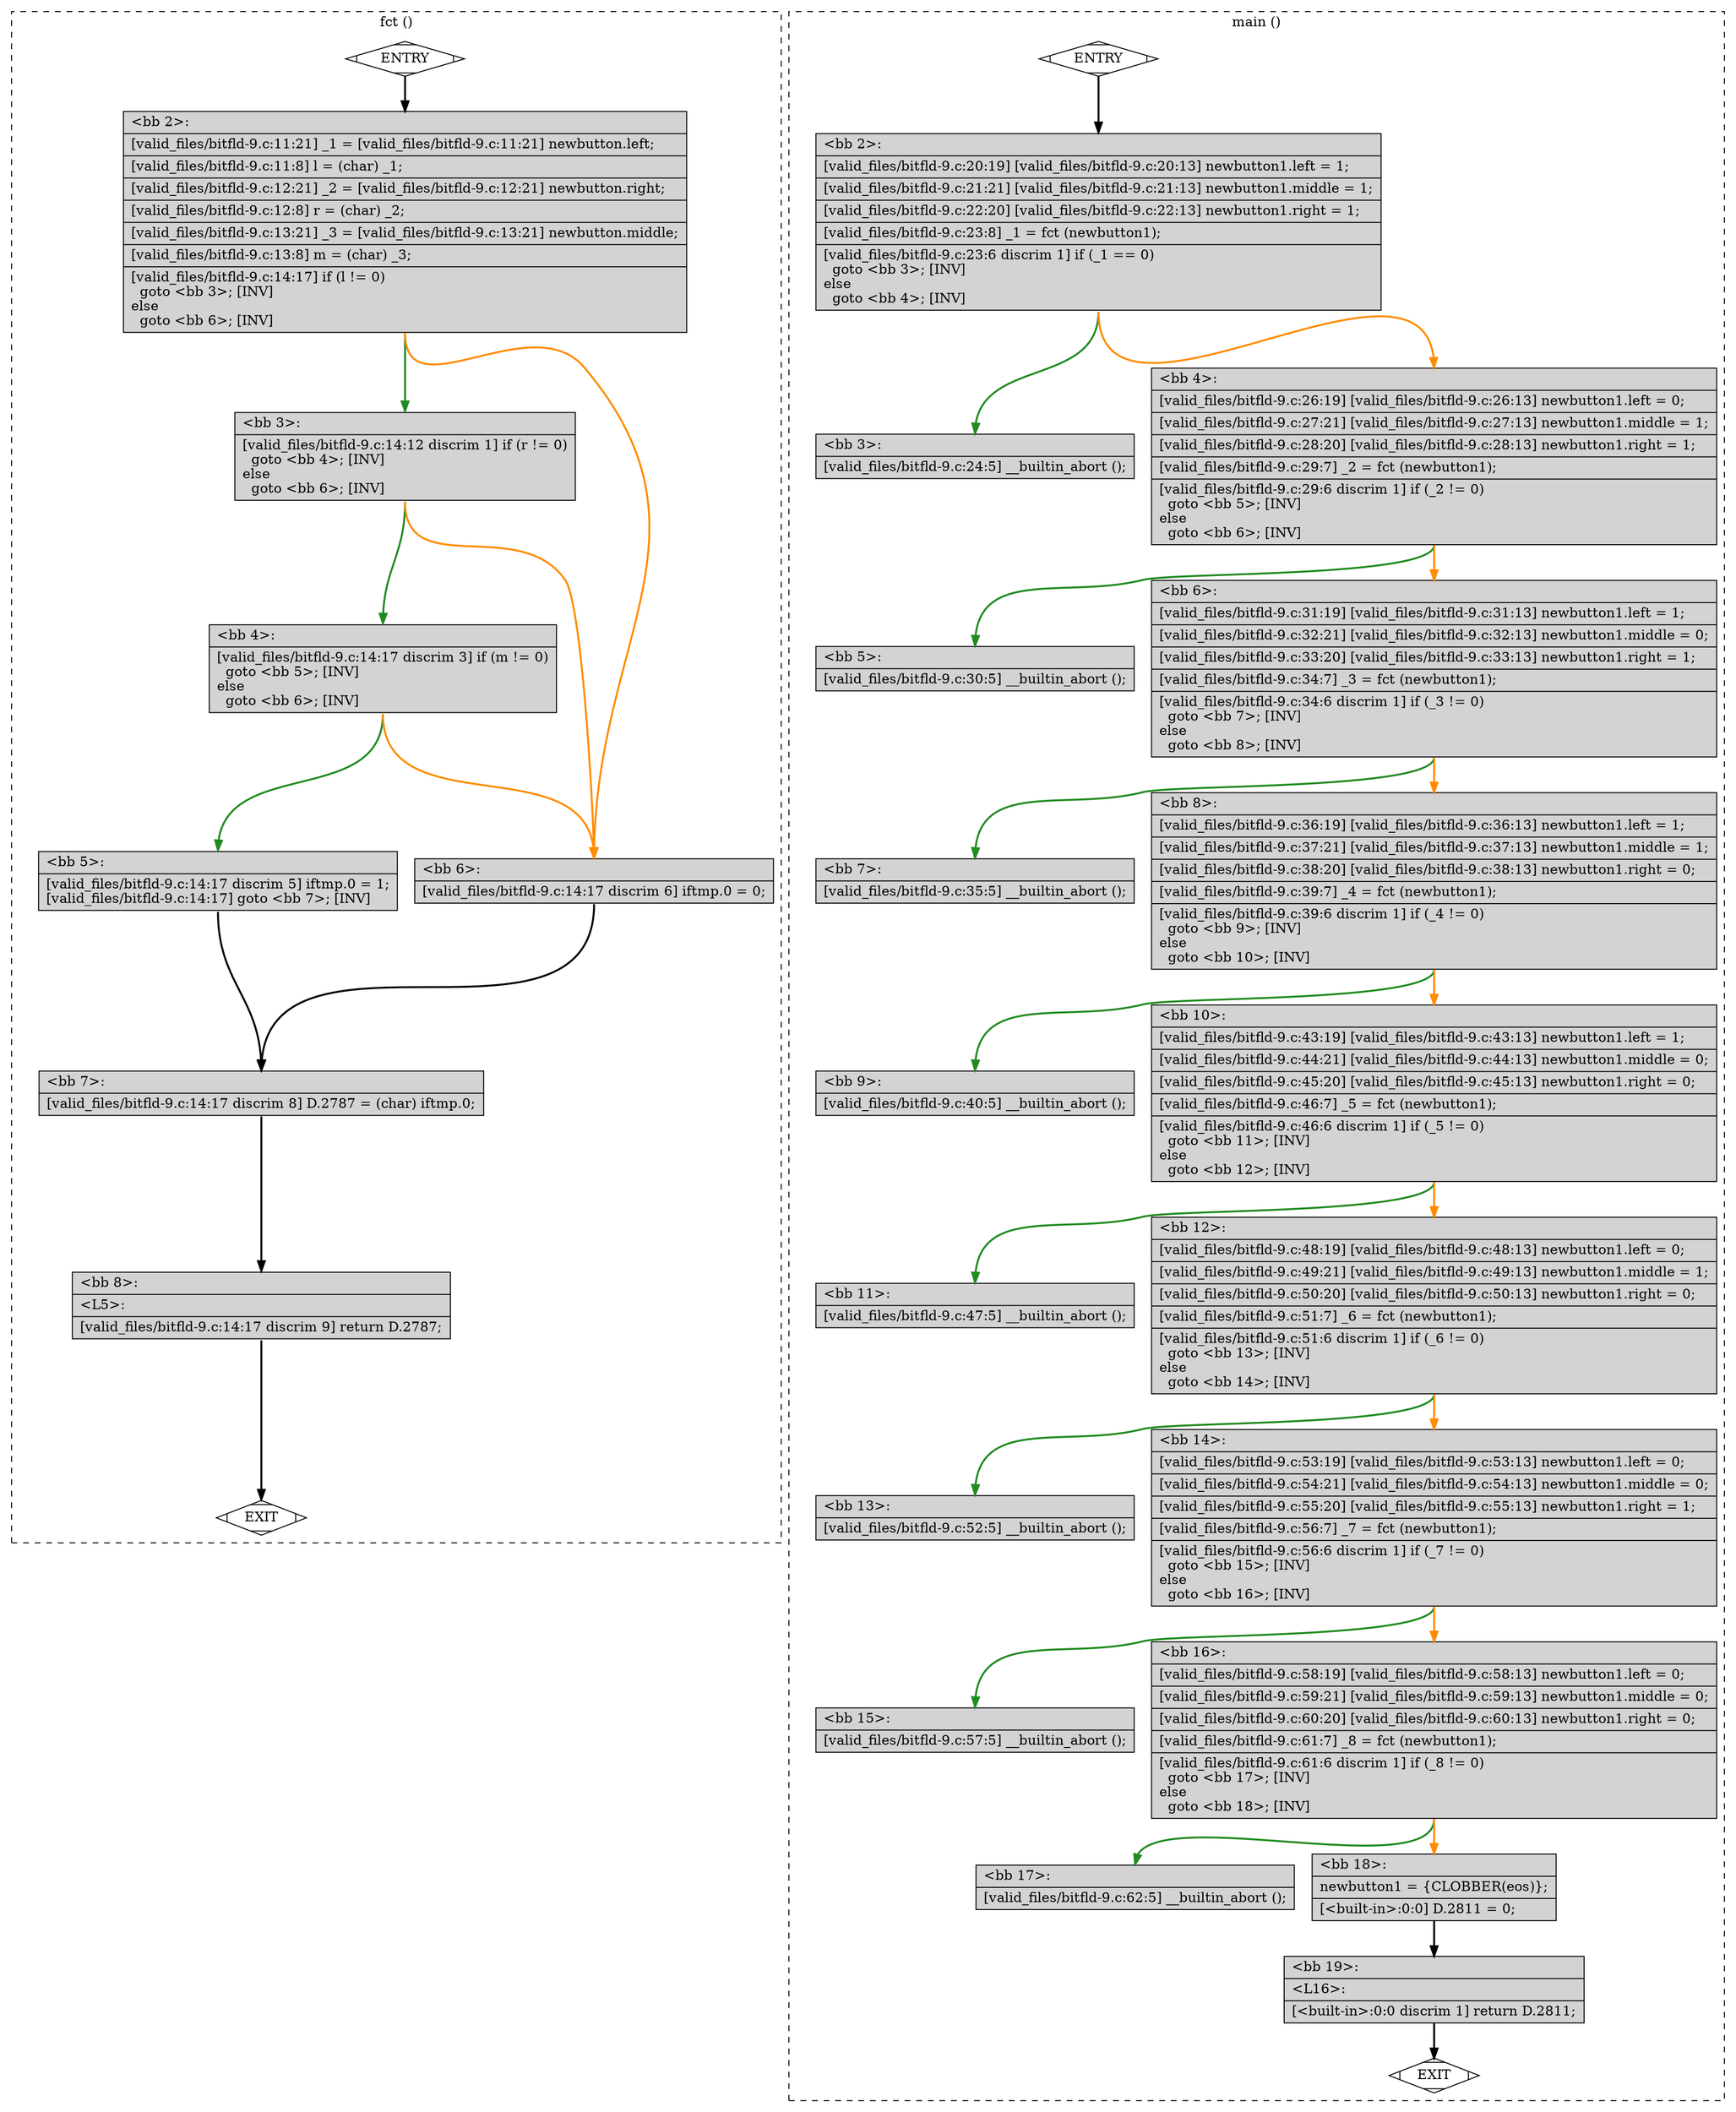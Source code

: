 digraph "a-bitfld-9.c.015t.cfg" {
overlap=false;
subgraph "cluster_fct" {
	style="dashed";
	color="black";
	label="fct ()";
	fn_0_basic_block_0 [shape=Mdiamond,style=filled,fillcolor=white,label="ENTRY"];

	fn_0_basic_block_1 [shape=Mdiamond,style=filled,fillcolor=white,label="EXIT"];

	fn_0_basic_block_2 [shape=record,style=filled,fillcolor=lightgrey,label="{\<bb\ 2\>:\l\
|[valid_files/bitfld-9.c:11:21]\ _1\ =\ [valid_files/bitfld-9.c:11:21]\ newbutton.left;\l\
|[valid_files/bitfld-9.c:11:8]\ l\ =\ (char)\ _1;\l\
|[valid_files/bitfld-9.c:12:21]\ _2\ =\ [valid_files/bitfld-9.c:12:21]\ newbutton.right;\l\
|[valid_files/bitfld-9.c:12:8]\ r\ =\ (char)\ _2;\l\
|[valid_files/bitfld-9.c:13:21]\ _3\ =\ [valid_files/bitfld-9.c:13:21]\ newbutton.middle;\l\
|[valid_files/bitfld-9.c:13:8]\ m\ =\ (char)\ _3;\l\
|[valid_files/bitfld-9.c:14:17]\ if\ (l\ !=\ 0)\l\
\ \ goto\ \<bb\ 3\>;\ [INV]\l\
else\l\
\ \ goto\ \<bb\ 6\>;\ [INV]\l\
}"];

	fn_0_basic_block_3 [shape=record,style=filled,fillcolor=lightgrey,label="{\<bb\ 3\>:\l\
|[valid_files/bitfld-9.c:14:12\ discrim\ 1]\ if\ (r\ !=\ 0)\l\
\ \ goto\ \<bb\ 4\>;\ [INV]\l\
else\l\
\ \ goto\ \<bb\ 6\>;\ [INV]\l\
}"];

	fn_0_basic_block_4 [shape=record,style=filled,fillcolor=lightgrey,label="{\<bb\ 4\>:\l\
|[valid_files/bitfld-9.c:14:17\ discrim\ 3]\ if\ (m\ !=\ 0)\l\
\ \ goto\ \<bb\ 5\>;\ [INV]\l\
else\l\
\ \ goto\ \<bb\ 6\>;\ [INV]\l\
}"];

	fn_0_basic_block_5 [shape=record,style=filled,fillcolor=lightgrey,label="{\<bb\ 5\>:\l\
|[valid_files/bitfld-9.c:14:17\ discrim\ 5]\ iftmp.0\ =\ 1;\l\
[valid_files/bitfld-9.c:14:17]\ goto\ \<bb\ 7\>;\ [INV]\l\
}"];

	fn_0_basic_block_6 [shape=record,style=filled,fillcolor=lightgrey,label="{\<bb\ 6\>:\l\
|[valid_files/bitfld-9.c:14:17\ discrim\ 6]\ iftmp.0\ =\ 0;\l\
}"];

	fn_0_basic_block_7 [shape=record,style=filled,fillcolor=lightgrey,label="{\<bb\ 7\>:\l\
|[valid_files/bitfld-9.c:14:17\ discrim\ 8]\ D.2787\ =\ (char)\ iftmp.0;\l\
}"];

	fn_0_basic_block_8 [shape=record,style=filled,fillcolor=lightgrey,label="{\<bb\ 8\>:\l\
|\<L5\>:\l\
|[valid_files/bitfld-9.c:14:17\ discrim\ 9]\ return\ D.2787;\l\
}"];

	fn_0_basic_block_0:s -> fn_0_basic_block_2:n [style="solid,bold",color=black,weight=100,constraint=true];
	fn_0_basic_block_2:s -> fn_0_basic_block_3:n [style="solid,bold",color=forestgreen,weight=10,constraint=true];
	fn_0_basic_block_2:s -> fn_0_basic_block_6:n [style="solid,bold",color=darkorange,weight=10,constraint=true];
	fn_0_basic_block_3:s -> fn_0_basic_block_4:n [style="solid,bold",color=forestgreen,weight=10,constraint=true];
	fn_0_basic_block_3:s -> fn_0_basic_block_6:n [style="solid,bold",color=darkorange,weight=10,constraint=true];
	fn_0_basic_block_4:s -> fn_0_basic_block_5:n [style="solid,bold",color=forestgreen,weight=10,constraint=true];
	fn_0_basic_block_4:s -> fn_0_basic_block_6:n [style="solid,bold",color=darkorange,weight=10,constraint=true];
	fn_0_basic_block_5:s -> fn_0_basic_block_7:n [style="solid,bold",color=black,weight=100,constraint=true];
	fn_0_basic_block_6:s -> fn_0_basic_block_7:n [style="solid,bold",color=black,weight=100,constraint=true];
	fn_0_basic_block_7:s -> fn_0_basic_block_8:n [style="solid,bold",color=black,weight=100,constraint=true];
	fn_0_basic_block_8:s -> fn_0_basic_block_1:n [style="solid,bold",color=black,weight=10,constraint=true];
	fn_0_basic_block_0:s -> fn_0_basic_block_1:n [style="invis",constraint=true];
}
subgraph "cluster_main" {
	style="dashed";
	color="black";
	label="main ()";
	fn_1_basic_block_0 [shape=Mdiamond,style=filled,fillcolor=white,label="ENTRY"];

	fn_1_basic_block_1 [shape=Mdiamond,style=filled,fillcolor=white,label="EXIT"];

	fn_1_basic_block_2 [shape=record,style=filled,fillcolor=lightgrey,label="{\<bb\ 2\>:\l\
|[valid_files/bitfld-9.c:20:19]\ [valid_files/bitfld-9.c:20:13]\ newbutton1.left\ =\ 1;\l\
|[valid_files/bitfld-9.c:21:21]\ [valid_files/bitfld-9.c:21:13]\ newbutton1.middle\ =\ 1;\l\
|[valid_files/bitfld-9.c:22:20]\ [valid_files/bitfld-9.c:22:13]\ newbutton1.right\ =\ 1;\l\
|[valid_files/bitfld-9.c:23:8]\ _1\ =\ fct\ (newbutton1);\l\
|[valid_files/bitfld-9.c:23:6\ discrim\ 1]\ if\ (_1\ ==\ 0)\l\
\ \ goto\ \<bb\ 3\>;\ [INV]\l\
else\l\
\ \ goto\ \<bb\ 4\>;\ [INV]\l\
}"];

	fn_1_basic_block_3 [shape=record,style=filled,fillcolor=lightgrey,label="{\<bb\ 3\>:\l\
|[valid_files/bitfld-9.c:24:5]\ __builtin_abort\ ();\l\
}"];

	fn_1_basic_block_4 [shape=record,style=filled,fillcolor=lightgrey,label="{\<bb\ 4\>:\l\
|[valid_files/bitfld-9.c:26:19]\ [valid_files/bitfld-9.c:26:13]\ newbutton1.left\ =\ 0;\l\
|[valid_files/bitfld-9.c:27:21]\ [valid_files/bitfld-9.c:27:13]\ newbutton1.middle\ =\ 1;\l\
|[valid_files/bitfld-9.c:28:20]\ [valid_files/bitfld-9.c:28:13]\ newbutton1.right\ =\ 1;\l\
|[valid_files/bitfld-9.c:29:7]\ _2\ =\ fct\ (newbutton1);\l\
|[valid_files/bitfld-9.c:29:6\ discrim\ 1]\ if\ (_2\ !=\ 0)\l\
\ \ goto\ \<bb\ 5\>;\ [INV]\l\
else\l\
\ \ goto\ \<bb\ 6\>;\ [INV]\l\
}"];

	fn_1_basic_block_5 [shape=record,style=filled,fillcolor=lightgrey,label="{\<bb\ 5\>:\l\
|[valid_files/bitfld-9.c:30:5]\ __builtin_abort\ ();\l\
}"];

	fn_1_basic_block_6 [shape=record,style=filled,fillcolor=lightgrey,label="{\<bb\ 6\>:\l\
|[valid_files/bitfld-9.c:31:19]\ [valid_files/bitfld-9.c:31:13]\ newbutton1.left\ =\ 1;\l\
|[valid_files/bitfld-9.c:32:21]\ [valid_files/bitfld-9.c:32:13]\ newbutton1.middle\ =\ 0;\l\
|[valid_files/bitfld-9.c:33:20]\ [valid_files/bitfld-9.c:33:13]\ newbutton1.right\ =\ 1;\l\
|[valid_files/bitfld-9.c:34:7]\ _3\ =\ fct\ (newbutton1);\l\
|[valid_files/bitfld-9.c:34:6\ discrim\ 1]\ if\ (_3\ !=\ 0)\l\
\ \ goto\ \<bb\ 7\>;\ [INV]\l\
else\l\
\ \ goto\ \<bb\ 8\>;\ [INV]\l\
}"];

	fn_1_basic_block_7 [shape=record,style=filled,fillcolor=lightgrey,label="{\<bb\ 7\>:\l\
|[valid_files/bitfld-9.c:35:5]\ __builtin_abort\ ();\l\
}"];

	fn_1_basic_block_8 [shape=record,style=filled,fillcolor=lightgrey,label="{\<bb\ 8\>:\l\
|[valid_files/bitfld-9.c:36:19]\ [valid_files/bitfld-9.c:36:13]\ newbutton1.left\ =\ 1;\l\
|[valid_files/bitfld-9.c:37:21]\ [valid_files/bitfld-9.c:37:13]\ newbutton1.middle\ =\ 1;\l\
|[valid_files/bitfld-9.c:38:20]\ [valid_files/bitfld-9.c:38:13]\ newbutton1.right\ =\ 0;\l\
|[valid_files/bitfld-9.c:39:7]\ _4\ =\ fct\ (newbutton1);\l\
|[valid_files/bitfld-9.c:39:6\ discrim\ 1]\ if\ (_4\ !=\ 0)\l\
\ \ goto\ \<bb\ 9\>;\ [INV]\l\
else\l\
\ \ goto\ \<bb\ 10\>;\ [INV]\l\
}"];

	fn_1_basic_block_9 [shape=record,style=filled,fillcolor=lightgrey,label="{\<bb\ 9\>:\l\
|[valid_files/bitfld-9.c:40:5]\ __builtin_abort\ ();\l\
}"];

	fn_1_basic_block_10 [shape=record,style=filled,fillcolor=lightgrey,label="{\<bb\ 10\>:\l\
|[valid_files/bitfld-9.c:43:19]\ [valid_files/bitfld-9.c:43:13]\ newbutton1.left\ =\ 1;\l\
|[valid_files/bitfld-9.c:44:21]\ [valid_files/bitfld-9.c:44:13]\ newbutton1.middle\ =\ 0;\l\
|[valid_files/bitfld-9.c:45:20]\ [valid_files/bitfld-9.c:45:13]\ newbutton1.right\ =\ 0;\l\
|[valid_files/bitfld-9.c:46:7]\ _5\ =\ fct\ (newbutton1);\l\
|[valid_files/bitfld-9.c:46:6\ discrim\ 1]\ if\ (_5\ !=\ 0)\l\
\ \ goto\ \<bb\ 11\>;\ [INV]\l\
else\l\
\ \ goto\ \<bb\ 12\>;\ [INV]\l\
}"];

	fn_1_basic_block_11 [shape=record,style=filled,fillcolor=lightgrey,label="{\<bb\ 11\>:\l\
|[valid_files/bitfld-9.c:47:5]\ __builtin_abort\ ();\l\
}"];

	fn_1_basic_block_12 [shape=record,style=filled,fillcolor=lightgrey,label="{\<bb\ 12\>:\l\
|[valid_files/bitfld-9.c:48:19]\ [valid_files/bitfld-9.c:48:13]\ newbutton1.left\ =\ 0;\l\
|[valid_files/bitfld-9.c:49:21]\ [valid_files/bitfld-9.c:49:13]\ newbutton1.middle\ =\ 1;\l\
|[valid_files/bitfld-9.c:50:20]\ [valid_files/bitfld-9.c:50:13]\ newbutton1.right\ =\ 0;\l\
|[valid_files/bitfld-9.c:51:7]\ _6\ =\ fct\ (newbutton1);\l\
|[valid_files/bitfld-9.c:51:6\ discrim\ 1]\ if\ (_6\ !=\ 0)\l\
\ \ goto\ \<bb\ 13\>;\ [INV]\l\
else\l\
\ \ goto\ \<bb\ 14\>;\ [INV]\l\
}"];

	fn_1_basic_block_13 [shape=record,style=filled,fillcolor=lightgrey,label="{\<bb\ 13\>:\l\
|[valid_files/bitfld-9.c:52:5]\ __builtin_abort\ ();\l\
}"];

	fn_1_basic_block_14 [shape=record,style=filled,fillcolor=lightgrey,label="{\<bb\ 14\>:\l\
|[valid_files/bitfld-9.c:53:19]\ [valid_files/bitfld-9.c:53:13]\ newbutton1.left\ =\ 0;\l\
|[valid_files/bitfld-9.c:54:21]\ [valid_files/bitfld-9.c:54:13]\ newbutton1.middle\ =\ 0;\l\
|[valid_files/bitfld-9.c:55:20]\ [valid_files/bitfld-9.c:55:13]\ newbutton1.right\ =\ 1;\l\
|[valid_files/bitfld-9.c:56:7]\ _7\ =\ fct\ (newbutton1);\l\
|[valid_files/bitfld-9.c:56:6\ discrim\ 1]\ if\ (_7\ !=\ 0)\l\
\ \ goto\ \<bb\ 15\>;\ [INV]\l\
else\l\
\ \ goto\ \<bb\ 16\>;\ [INV]\l\
}"];

	fn_1_basic_block_15 [shape=record,style=filled,fillcolor=lightgrey,label="{\<bb\ 15\>:\l\
|[valid_files/bitfld-9.c:57:5]\ __builtin_abort\ ();\l\
}"];

	fn_1_basic_block_16 [shape=record,style=filled,fillcolor=lightgrey,label="{\<bb\ 16\>:\l\
|[valid_files/bitfld-9.c:58:19]\ [valid_files/bitfld-9.c:58:13]\ newbutton1.left\ =\ 0;\l\
|[valid_files/bitfld-9.c:59:21]\ [valid_files/bitfld-9.c:59:13]\ newbutton1.middle\ =\ 0;\l\
|[valid_files/bitfld-9.c:60:20]\ [valid_files/bitfld-9.c:60:13]\ newbutton1.right\ =\ 0;\l\
|[valid_files/bitfld-9.c:61:7]\ _8\ =\ fct\ (newbutton1);\l\
|[valid_files/bitfld-9.c:61:6\ discrim\ 1]\ if\ (_8\ !=\ 0)\l\
\ \ goto\ \<bb\ 17\>;\ [INV]\l\
else\l\
\ \ goto\ \<bb\ 18\>;\ [INV]\l\
}"];

	fn_1_basic_block_17 [shape=record,style=filled,fillcolor=lightgrey,label="{\<bb\ 17\>:\l\
|[valid_files/bitfld-9.c:62:5]\ __builtin_abort\ ();\l\
}"];

	fn_1_basic_block_18 [shape=record,style=filled,fillcolor=lightgrey,label="{\<bb\ 18\>:\l\
|newbutton1\ =\ \{CLOBBER(eos)\};\l\
|[\<built-in\>:0:0]\ D.2811\ =\ 0;\l\
}"];

	fn_1_basic_block_19 [shape=record,style=filled,fillcolor=lightgrey,label="{\<bb\ 19\>:\l\
|\<L16\>:\l\
|[\<built-in\>:0:0\ discrim\ 1]\ return\ D.2811;\l\
}"];

	fn_1_basic_block_0:s -> fn_1_basic_block_2:n [style="solid,bold",color=black,weight=100,constraint=true];
	fn_1_basic_block_2:s -> fn_1_basic_block_3:n [style="solid,bold",color=forestgreen,weight=10,constraint=true];
	fn_1_basic_block_2:s -> fn_1_basic_block_4:n [style="solid,bold",color=darkorange,weight=10,constraint=true];
	fn_1_basic_block_4:s -> fn_1_basic_block_5:n [style="solid,bold",color=forestgreen,weight=10,constraint=true];
	fn_1_basic_block_4:s -> fn_1_basic_block_6:n [style="solid,bold",color=darkorange,weight=10,constraint=true];
	fn_1_basic_block_6:s -> fn_1_basic_block_7:n [style="solid,bold",color=forestgreen,weight=10,constraint=true];
	fn_1_basic_block_6:s -> fn_1_basic_block_8:n [style="solid,bold",color=darkorange,weight=10,constraint=true];
	fn_1_basic_block_8:s -> fn_1_basic_block_9:n [style="solid,bold",color=forestgreen,weight=10,constraint=true];
	fn_1_basic_block_8:s -> fn_1_basic_block_10:n [style="solid,bold",color=darkorange,weight=10,constraint=true];
	fn_1_basic_block_10:s -> fn_1_basic_block_11:n [style="solid,bold",color=forestgreen,weight=10,constraint=true];
	fn_1_basic_block_10:s -> fn_1_basic_block_12:n [style="solid,bold",color=darkorange,weight=10,constraint=true];
	fn_1_basic_block_12:s -> fn_1_basic_block_13:n [style="solid,bold",color=forestgreen,weight=10,constraint=true];
	fn_1_basic_block_12:s -> fn_1_basic_block_14:n [style="solid,bold",color=darkorange,weight=10,constraint=true];
	fn_1_basic_block_14:s -> fn_1_basic_block_15:n [style="solid,bold",color=forestgreen,weight=10,constraint=true];
	fn_1_basic_block_14:s -> fn_1_basic_block_16:n [style="solid,bold",color=darkorange,weight=10,constraint=true];
	fn_1_basic_block_16:s -> fn_1_basic_block_17:n [style="solid,bold",color=forestgreen,weight=10,constraint=true];
	fn_1_basic_block_16:s -> fn_1_basic_block_18:n [style="solid,bold",color=darkorange,weight=10,constraint=true];
	fn_1_basic_block_18:s -> fn_1_basic_block_19:n [style="solid,bold",color=black,weight=100,constraint=true];
	fn_1_basic_block_19:s -> fn_1_basic_block_1:n [style="solid,bold",color=black,weight=10,constraint=true];
	fn_1_basic_block_0:s -> fn_1_basic_block_1:n [style="invis",constraint=true];
}
}
